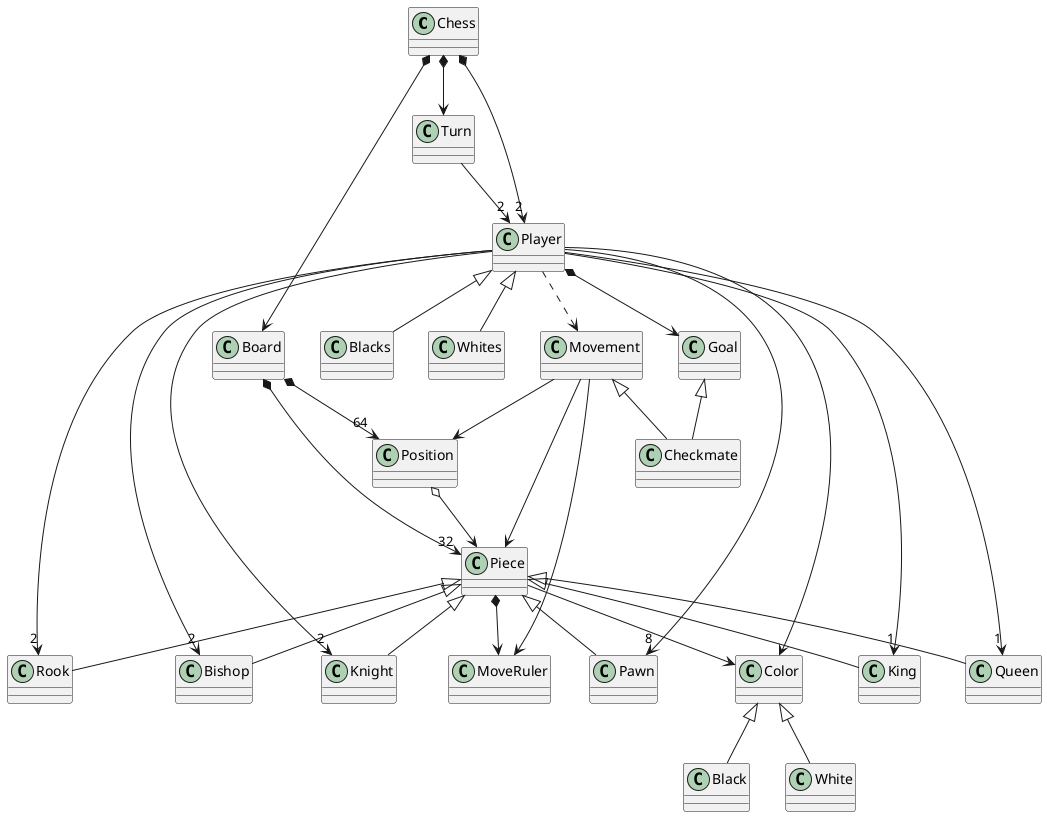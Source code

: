 @startuml domain-model

Chess *--> Board
Chess *--> "2" Player
Chess *--> Turn

Turn --> "2" Player

Player <|-- Blacks
Player <|-- Whites

Board *--> "64" Position
Board *--> "32" Piece
Position o--> Piece

Piece --> Color
Piece <|-- King
Piece <|-- Queen
Piece <|-- Rook
Piece <|-- Bishop
Piece <|-- Knight
Piece <|-- Pawn

Piece *--> MoveRuler
Player --> Color

Player --> "1" King
Player --> "1" Queen
Player --> "2" Rook
Player --> "2" Bishop
Player --> "2" Knight
Player --> "8" Pawn

Color <|-- Black
Color <|-- White

Player ..> Movement
Movement --> Piece
Movement --> Position
Movement --> MoveRuler

Movement <|-- Checkmate
Player *--> Goal
Goal <|-- Checkmate
@enduml
